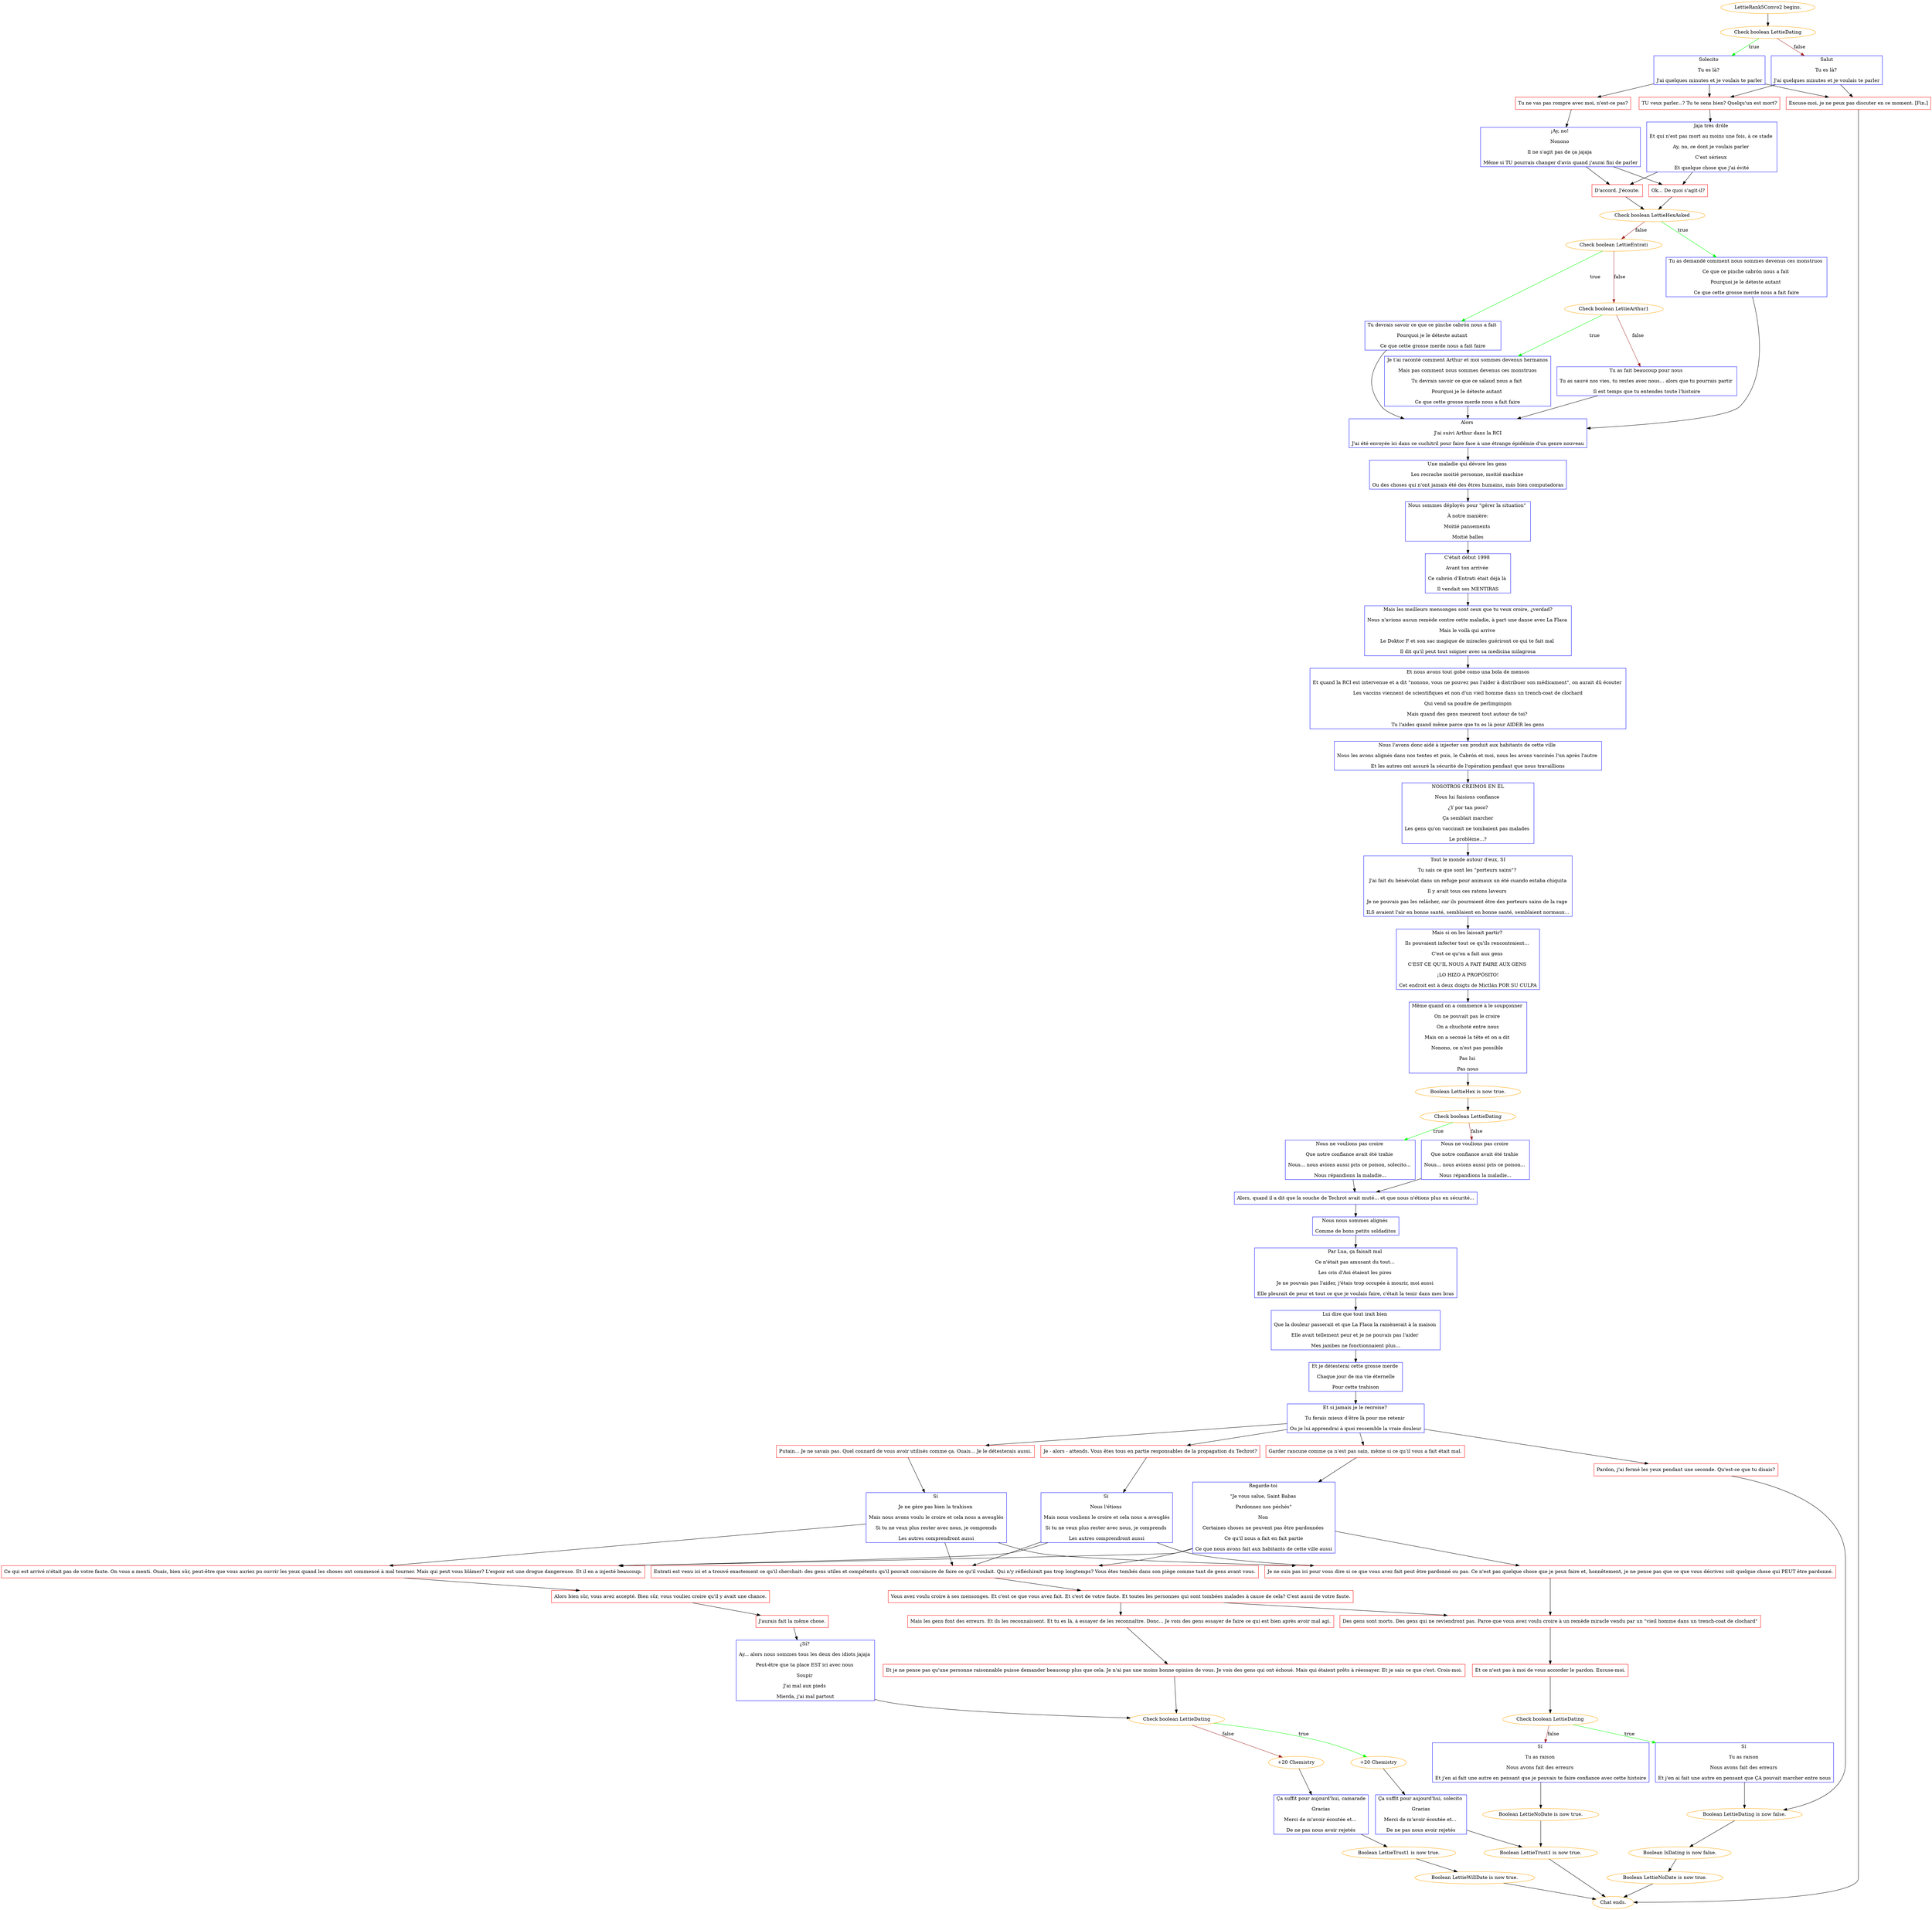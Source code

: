 digraph {
	"LettieRank5Convo2 begins." [color=orange];
		"LettieRank5Convo2 begins." -> j3526029970;
	j3526029970 [label="Check boolean LettieDating",color=orange];
		j3526029970 -> j2312060825 [label=true,color=green];
		j3526029970 -> j674506752 [label=false,color=brown];
	j2312060825 [label="Solecito 
Tu es là? 
J'ai quelques minutes et je voulais te parler",shape=box,color=blue];
		j2312060825 -> j2757921208;
		j2312060825 -> j1267664266;
		j2312060825 -> j2417105114;
	j674506752 [label="Salut
Tu es là? 
J'ai quelques minutes et je voulais te parler",shape=box,color=blue];
		j674506752 -> j1267664266;
		j674506752 -> j2417105114;
	j2757921208 [label="Tu ne vas pas rompre avec moi, n'est-ce pas?",shape=box,color=red];
		j2757921208 -> j889425981;
	j1267664266 [label="TU veux parler...? Tu te sens bien? Quelqu'un est mort?",shape=box,color=red];
		j1267664266 -> j1368503285;
	j2417105114 [label="Excuse-moi, je ne peux pas discuter en ce moment. [Fin.]",shape=box,color=red];
		j2417105114 -> "Chat ends.";
	j889425981 [label="¡Ay, no! 
Nonono 
Il ne s'agit pas de ça jajaja 
Même si TU pourrais changer d'avis quand j'aurai fini de parler",shape=box,color=blue];
		j889425981 -> j1670394056;
		j889425981 -> j2083998803;
	j1368503285 [label="Jaja très drôle 
Et qui n'est pas mort au moins une fois, à ce stade 
Ay, no, ce dont je voulais parler 
C'est sérieux 
Et quelque chose que j'ai évité",shape=box,color=blue];
		j1368503285 -> j2083998803;
		j1368503285 -> j1670394056;
	"Chat ends." [color=orange];
	j1670394056 [label="Ok... De quoi s'agit-il?",shape=box,color=red];
		j1670394056 -> j2818670173;
	j2083998803 [label="D'accord. J'écoute.",shape=box,color=red];
		j2083998803 -> j2818670173;
	j2818670173 [label="Check boolean LettieHexAsked",color=orange];
		j2818670173 -> j1190862677 [label=true,color=green];
		j2818670173 -> j3172424732 [label=false,color=brown];
	j1190862677 [label="Tu as demandé comment nous sommes devenus ces monstruos 
Ce que ce pinche cabrón nous a fait 
Pourquoi je le déteste autant 
Ce que cette grosse merde nous a fait faire",shape=box,color=blue];
		j1190862677 -> j1662157834;
	j3172424732 [label="Check boolean LettieEntrati",color=orange];
		j3172424732 -> j1075502214 [label=true,color=green];
		j3172424732 -> j3038561522 [label=false,color=brown];
	j1662157834 [label="Alors 
J'ai suivi Arthur dans la RCI
J'ai été envoyée ici dans ce cuchitril pour faire face à une étrange épidémie d'un genre nouveau",shape=box,color=blue];
		j1662157834 -> j1886306754;
	j1075502214 [label="Tu devrais savoir ce que ce pinche cabrón nous a fait 
Pourquoi je le déteste autant 
Ce que cette grosse merde nous a fait faire",shape=box,color=blue];
		j1075502214 -> j1662157834;
	j3038561522 [label="Check boolean LettieArthur1",color=orange];
		j3038561522 -> j3045937704 [label=true,color=green];
		j3038561522 -> j2102767920 [label=false,color=brown];
	j1886306754 [label="Une maladie qui dévore les gens 
Les recrache moitié personne, moitié machine 
Ou des choses qui n'ont jamais été des êtres humains, más bien computadoras",shape=box,color=blue];
		j1886306754 -> j1914645337;
	j3045937704 [label="Je t'ai raconté comment Arthur et moi sommes devenus hermanos
Mais pas comment nous sommes devenus ces monstruos
Tu devrais savoir ce que ce salaud nous a fait 
Pourquoi je le déteste autant 
Ce que cette grosse merde nous a fait faire",shape=box,color=blue];
		j3045937704 -> j1662157834;
	j2102767920 [label="Tu as fait beaucoup pour nous 
Tu as sauvé nos vies, tu restes avec nous... alors que tu pourrais partir 
Il est temps que tu entendes toute l'histoire",shape=box,color=blue];
		j2102767920 -> j1662157834;
	j1914645337 [label="Nous sommes déployés pour \"gérer la situation\" 
À notre manière:
Moitié pansements 
Moitié balles",shape=box,color=blue];
		j1914645337 -> j1323666342;
	j1323666342 [label="C'était début 1998 
Avant ton arrivée 
Ce cabrón d'Entrati était déjà là 
Il vendait ses MENTIRAS",shape=box,color=blue];
		j1323666342 -> j2315990576;
	j2315990576 [label="Mais les meilleurs mensonges sont ceux que tu veux croire, ¿verdad?
Nous n'avions aucun remède contre cette maladie, à part une danse avec La Flaca 
Mais le voilà qui arrive 
Le Doktor F et son sac magique de miracles guériront ce qui te fait mal 
Il dit qu'il peut tout soigner avec sa medicina milagrosa",shape=box,color=blue];
		j2315990576 -> j963770814;
	j963770814 [label="Et nous avons tout gobé como una bola de mensos
Et quand la RCI est intervenue et a dit \"nonono, vous ne pouvez pas l'aider à distribuer son médicament\", on aurait dû écouter 
Les vaccins viennent de scientifiques et non d'un vieil homme dans un trench-coat de clochard
Qui vend sa poudre de perlimpinpin
Mais quand des gens meurent tout autour de toi? 
Tu l'aides quand même parce que tu es là pour AIDER les gens",shape=box,color=blue];
		j963770814 -> j4173262695;
	j4173262695 [label="Nous l'avons donc aidé à injecter son produit aux habitants de cette ville 
Nous les avons alignés dans nos tentes et puis, le Cabrón et moi, nous les avons vaccinés l'un après l'autre 
Et les autres ont assuré la sécurité de l'opération pendant que nous travaillions",shape=box,color=blue];
		j4173262695 -> j577408057;
	j577408057 [label="NOSOTROS CREÍMOS EN ÉL
Nous lui faisions confiance 
¿Y por tan poco?
Ça semblait marcher
Les gens qu'on vaccinait ne tombaient pas malades 
Le problème...?",shape=box,color=blue];
		j577408057 -> j3969676659;
	j3969676659 [label="Tout le monde autour d'eux, SI
Tu sais ce que sont les \"porteurs sains\"? 
J'ai fait du bénévolat dans un refuge pour animaux un été cuando estaba chiquita
Il y avait tous ces ratons laveurs 
Je ne pouvais pas les relâcher, car ils pourraient être des porteurs sains de la rage 
ILS avaient l'air en bonne santé, semblaient en bonne santé, semblaient normaux...",shape=box,color=blue];
		j3969676659 -> j1341240395;
	j1341240395 [label="Mais si on les laissait partir? 
Ils pouvaient infecter tout ce qu'ils rencontraient... 
C'est ce qu'on a fait aux gens 
C'EST CE QU'IL NOUS A FAIT FAIRE AUX GENS 
¡LO HIZO A PROPÓSITO!
Cet endroit est à deux doigts de Mictlán POR SU CULPA",shape=box,color=blue];
		j1341240395 -> j1047944083;
	j1047944083 [label="Même quand on a commencé à le soupçonner 
On ne pouvait pas le croire 
On a chuchoté entre nous
Mais on a secoué la tête et on a dit 
Nonono, ce n'est pas possible 
Pas lui 
Pas nous",shape=box,color=blue];
		j1047944083 -> j1382766468;
	j1382766468 [label="Boolean LettieHex is now true.",color=orange];
		j1382766468 -> j86733959;
	j86733959 [label="Check boolean LettieDating",color=orange];
		j86733959 -> j3017637814 [label=true,color=green];
		j86733959 -> j2040261295 [label=false,color=brown];
	j3017637814 [label="Nous ne voulions pas croire 
Que notre confiance avait été trahie 
Nous... nous avions aussi pris ce poison, solecito... 
Nous répandions la maladie...",shape=box,color=blue];
		j3017637814 -> j1097243971;
	j2040261295 [label="Nous ne voulions pas croire 
Que notre confiance avait été trahie 
Nous... nous avions aussi pris ce poison... 
Nous répandions la maladie...",shape=box,color=blue];
		j2040261295 -> j1097243971;
	j1097243971 [label="Alors, quand il a dit que la souche de Techrot avait muté... et que nous n'étions plus en sécurité...",shape=box,color=blue];
		j1097243971 -> j3762366326;
	j3762366326 [label="Nous nous sommes alignés 
Comme de bons petits soldaditos",shape=box,color=blue];
		j3762366326 -> j3176336667;
	j3176336667 [label="Par Lua, ça faisait mal 
Ce n'était pas amusant du tout... 
Les cris d'Aoi étaient les pires 
Je ne pouvais pas l'aider, j'étais trop occupée à mourir, moi aussi 
Elle pleurait de peur et tout ce que je voulais faire, c'était la tenir dans mes bras",shape=box,color=blue];
		j3176336667 -> j1301079219;
	j1301079219 [label="Lui dire que tout irait bien 
Que la douleur passerait et que La Flaca la ramènerait à la maison 
Elle avait tellement peur et je ne pouvais pas l'aider 
Mes jambes ne fonctionnaient plus...",shape=box,color=blue];
		j1301079219 -> j1109717935;
	j1109717935 [label="Et je détesterai cette grosse merde 
Chaque jour de ma vie éternelle
Pour cette trahison",shape=box,color=blue];
		j1109717935 -> j2387197497;
	j2387197497 [label="Et si jamais je le recroise? 
Tu ferais mieux d'être là pour me retenir 
Ou je lui apprendrai à quoi ressemble la vraie douleur",shape=box,color=blue];
		j2387197497 -> j951399619;
		j2387197497 -> j723701323;
		j2387197497 -> j701090559;
		j2387197497 -> j493319906;
	j951399619 [label="Garder rancune comme ça n’est pas sain, même si ce qu’il vous a fait était mal.",shape=box,color=red];
		j951399619 -> j3184886533;
	j723701323 [label="Putain... Je ne savais pas. Quel connard de vous avoir utilisés comme ça. Ouais... Je le détesterais aussi.",shape=box,color=red];
		j723701323 -> j3654230163;
	j701090559 [label="Je - alors - attends. Vous êtes tous en partie responsables de la propagation du Techrot?",shape=box,color=red];
		j701090559 -> j822854362;
	j493319906 [label="Pardon, j'ai fermé les yeux pendant une seconde. Qu'est-ce que tu disais?",shape=box,color=red];
		j493319906 -> j2548450594;
	j3184886533 [label="Regarde-toi 
\"Je vous salue, Saint Babas 
Pardonnez nos péchés\"
Non 
Certaines choses ne peuvent pas être pardonnées 
Ce qu'il nous a fait en fait partie
Ce que nous avons fait aux habitants de cette ville aussi",shape=box,color=blue];
		j3184886533 -> j545434654;
		j3184886533 -> j2029697834;
		j3184886533 -> j1828515940;
	j3654230163 [label="Sí 
Je ne gère pas bien la trahison 
Mais nous avons voulu le croire et cela nous a aveuglés
Si tu ne veux plus rester avec nous, je comprends
Les autres comprendront aussi",shape=box,color=blue];
		j3654230163 -> j545434654;
		j3654230163 -> j2029697834;
		j3654230163 -> j1828515940;
	j822854362 [label="Sí 
Nous l'étions 
Mais nous voulions le croire et cela nous a aveuglés
Si tu ne veux plus rester avec nous, je comprends 
Les autres comprendront aussi",shape=box,color=blue];
		j822854362 -> j545434654;
		j822854362 -> j2029697834;
		j822854362 -> j1828515940;
	j2548450594 [label="Boolean LettieDating is now false.",color=orange];
		j2548450594 -> j4086907321;
	j545434654 [label="Je ne suis pas ici pour vous dire si ce que vous avez fait peut être pardonné ou pas. Ce n'est pas quelque chose que je peux faire et, honnêtement, je ne pense pas que ce que vous décrivez soit quelque chose qui PEUT être pardonné.",shape=box,color=red];
		j545434654 -> j2444856764;
	j2029697834 [label="Entrati est venu ici et a trouvé exactement ce qu'il cherchait: des gens utiles et compétents qu'il pouvait convaincre de faire ce qu'il voulait. Qui n'y réfléchirait pas trop longtemps? Vous êtes tombés dans son piège comme tant de gens avant vous.",shape=box,color=red];
		j2029697834 -> j3915959798;
	j1828515940 [label="Ce qui est arrivé n'était pas de votre faute. On vous a menti. Ouais, bien sûr, peut-être que vous auriez pu ouvrir les yeux quand les choses ont commencé à mal tourner. Mais qui peut vous blâmer? L'espoir est une drogue dangereuse. Et il en a injecté beaucoup.",shape=box,color=red];
		j1828515940 -> j2466941441;
	j4086907321 [label="Boolean IsDating is now false.",color=orange];
		j4086907321 -> j2703113057;
	j2444856764 [label="Des gens sont morts. Des gens qui ne reviendront pas. Parce que vous avez voulu croire à un remède miracle vendu par un \"vieil homme dans un trench-coat de clochard\"",shape=box,color=red];
		j2444856764 -> j2629250570;
	j3915959798 [label="Vous avez voulu croire à ses mensonges. Et c'est ce que vous avez fait. Et c'est de votre faute. Et toutes les personnes qui sont tombées malades à cause de cela? C'est aussi de votre faute.",shape=box,color=red];
		j3915959798 -> j2444856764;
		j3915959798 -> j4097702991;
	j2466941441 [label="Alors bien sûr, vous avez accepté. Bien sûr, vous vouliez croire qu'il y avait une chance.",shape=box,color=red];
		j2466941441 -> j1373161374;
	j2703113057 [label="Boolean LettieNoDate is now true.",color=orange];
		j2703113057 -> "Chat ends.";
	j2629250570 [label="Et ce n'est pas à moi de vous accorder le pardon. Excuse-moi.",shape=box,color=red];
		j2629250570 -> j44039935;
	j4097702991 [label="Mais les gens font des erreurs. Et ils les reconnaissent. Et tu es là, à essayer de les reconnaître. Donc... Je vois des gens essayer de faire ce qui est bien après avoir mal agi.",shape=box,color=red];
		j4097702991 -> j2859315233;
	j1373161374 [label="J'aurais fait la même chose.",shape=box,color=red];
		j1373161374 -> j936450196;
	j44039935 [label="Check boolean LettieDating",color=orange];
		j44039935 -> j832920469 [label=true,color=green];
		j44039935 -> j3020765641 [label=false,color=brown];
	j2859315233 [label="Et je ne pense pas qu'une personne raisonnable puisse demander beaucoup plus que cela. Je n'ai pas une moins bonne opinion de vous. Je vois des gens qui ont échoué. Mais qui étaient prêts à réessayer. Et je sais ce que c'est. Crois-moi.",shape=box,color=red];
		j2859315233 -> j1927512488;
	j936450196 [label="¿Sí? 
Ay... alors nous sommes tous les deux des idiots jajaja 
Peut-être que ta place EST ici avec nous 
Soupir 
J'ai mal aux pieds 
Mierda, j'ai mal partout",shape=box,color=blue];
		j936450196 -> j1927512488;
	j832920469 [label="Sí 
Tu as raison 
Nous avons fait des erreurs 
Et j'en ai fait une autre en pensant que ÇA pouvait marcher entre nous",shape=box,color=blue];
		j832920469 -> j2548450594;
	j3020765641 [label="Sí 
Tu as raison 
Nous avons fait des erreurs 
Et j'en ai fait une autre en pensant que je pouvais te faire confiance avec cette histoire",shape=box,color=blue];
		j3020765641 -> j193369797;
	j1927512488 [label="Check boolean LettieDating",color=orange];
		j1927512488 -> j1895244212 [label=true,color=green];
		j1927512488 -> j3900251592 [label=false,color=brown];
	j193369797 [label="Boolean LettieNoDate is now true.",color=orange];
		j193369797 -> j2643525984;
	j1895244212 [label="+20 Chemistry",color=orange];
		j1895244212 -> j1664851380;
	j3900251592 [label="+20 Chemistry",color=orange];
		j3900251592 -> j4160553454;
	j2643525984 [label="Boolean LettieTrust1 is now true.",color=orange];
		j2643525984 -> "Chat ends.";
	j1664851380 [label="Ça suffit pour aujourd'hui, solecito 
Gracias
Merci de m'avoir écoutée et... 
De ne pas nous avoir rejetés",shape=box,color=blue];
		j1664851380 -> j2643525984;
	j4160553454 [label="Ça suffit pour aujourd'hui, camarade
Gracias
Merci de m'avoir écoutée et... 
De ne pas nous avoir rejetés",shape=box,color=blue];
		j4160553454 -> j4291310321;
	j4291310321 [label="Boolean LettieTrust1 is now true.",color=orange];
		j4291310321 -> j2129367046;
	j2129367046 [label="Boolean LettieWillDate is now true.",color=orange];
		j2129367046 -> "Chat ends.";
}